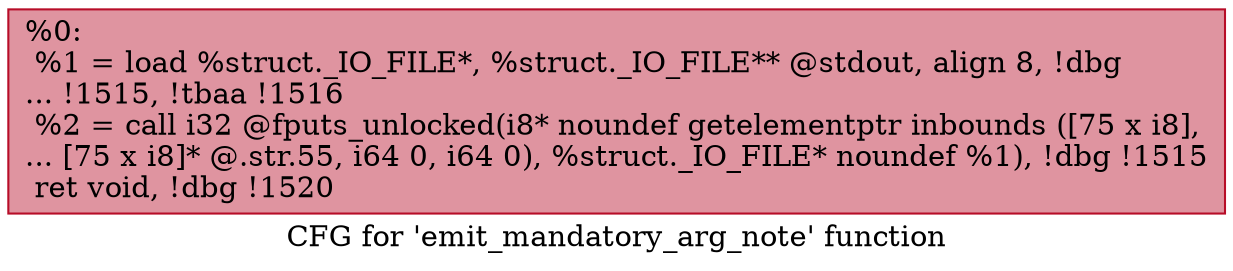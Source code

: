 digraph "CFG for 'emit_mandatory_arg_note' function" {
	label="CFG for 'emit_mandatory_arg_note' function";

	Node0x232c1b0 [shape=record,color="#b70d28ff", style=filled, fillcolor="#b70d2870",label="{%0:\l  %1 = load %struct._IO_FILE*, %struct._IO_FILE** @stdout, align 8, !dbg\l... !1515, !tbaa !1516\l  %2 = call i32 @fputs_unlocked(i8* noundef getelementptr inbounds ([75 x i8],\l... [75 x i8]* @.str.55, i64 0, i64 0), %struct._IO_FILE* noundef %1), !dbg !1515\l  ret void, !dbg !1520\l}"];
}
